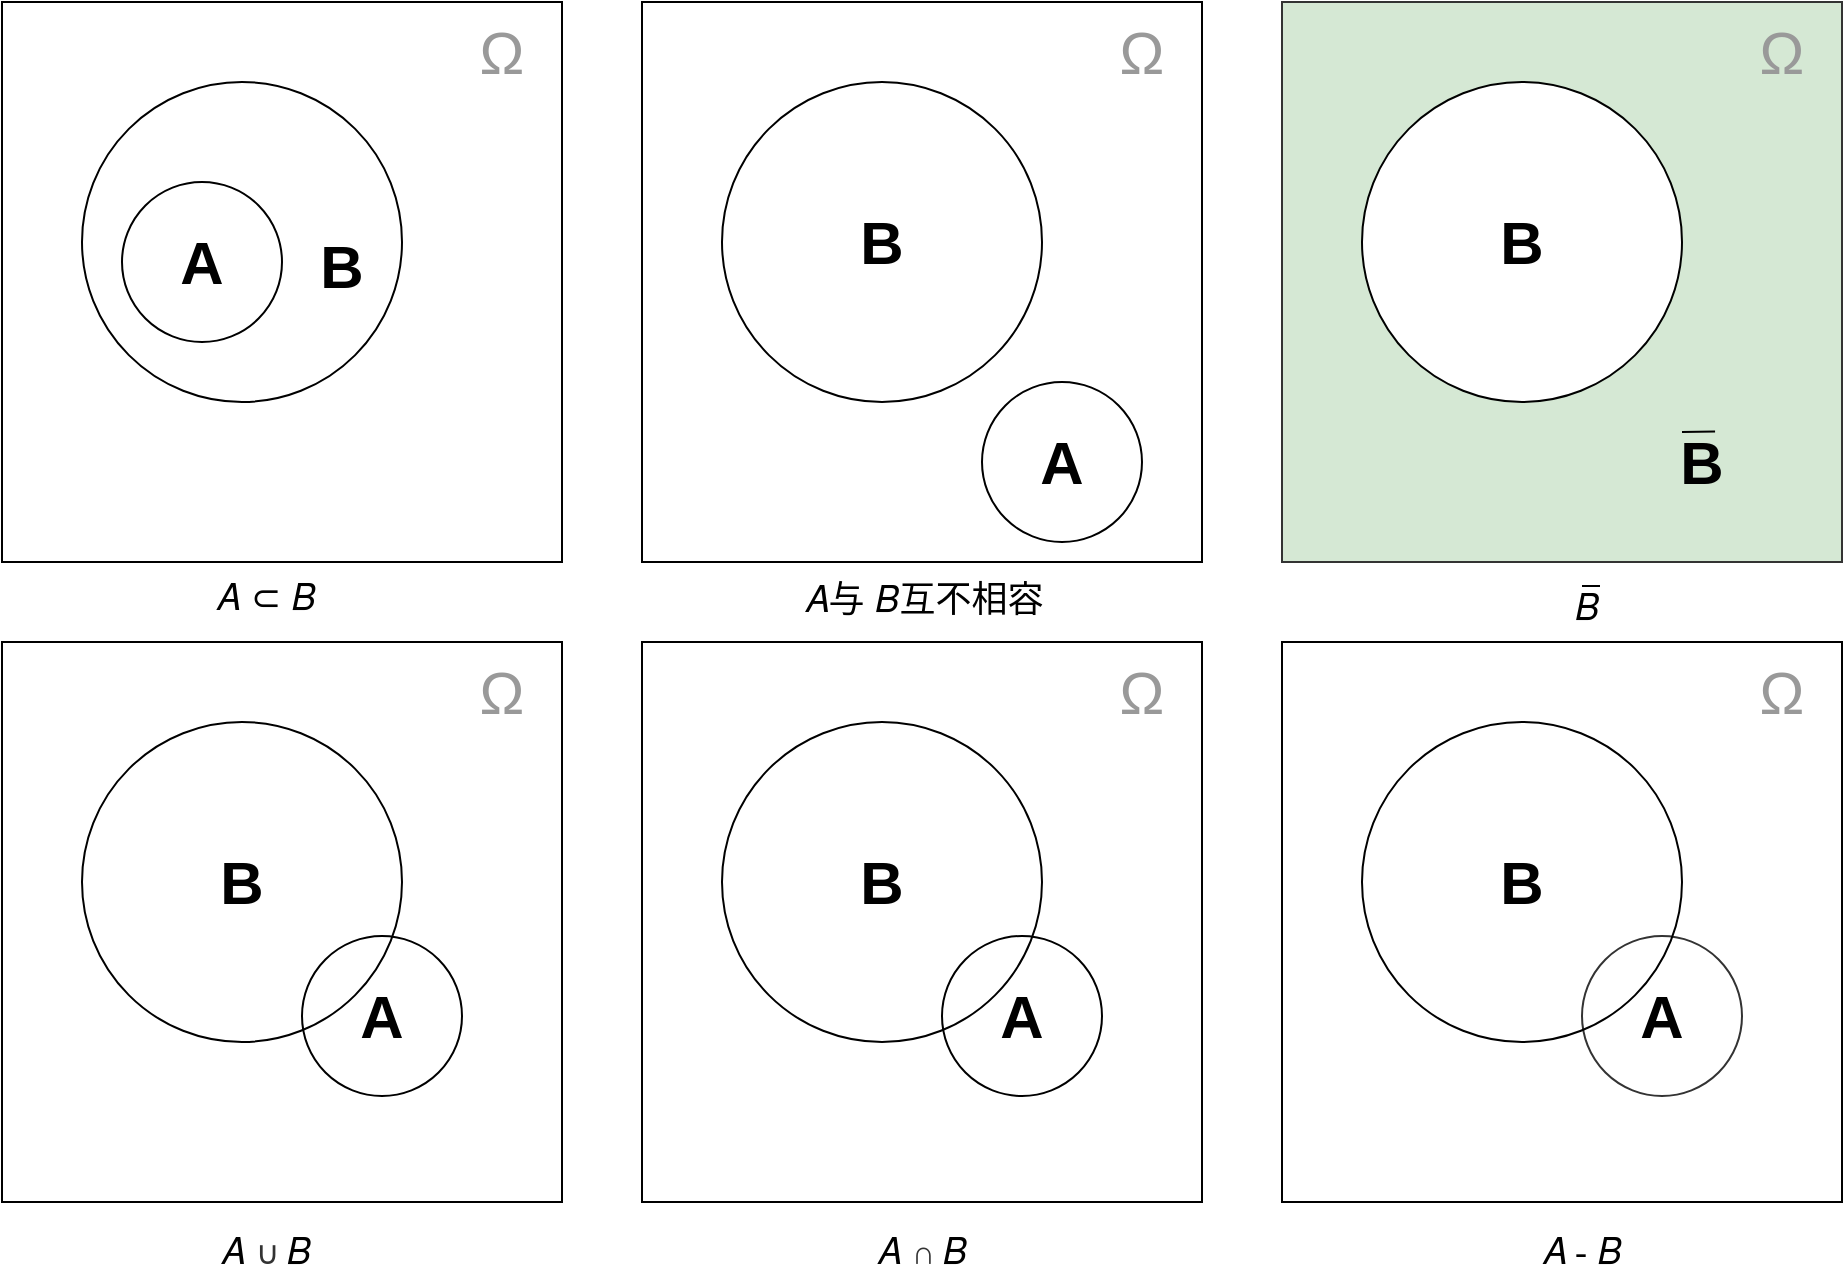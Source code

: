 <mxfile version="20.7.4" type="device"><diagram id="uu_nhn539CCLaCwOVleN" name="Page-1"><mxGraphModel dx="1027" dy="989" grid="1" gridSize="10" guides="1" tooltips="1" connect="1" arrows="1" fold="1" page="1" pageScale="1" pageWidth="850" pageHeight="1100" math="0" shadow="0"><root><mxCell id="0"/><mxCell id="1" parent="0"/><mxCell id="Af1lJK8zy4PKleKXflVM-27" value="" style="whiteSpace=wrap;html=1;aspect=fixed;fontSize=30;fillColor=none;" vertex="1" parent="1"><mxGeometry x="640" y="360" width="280" height="280" as="geometry"/></mxCell><mxCell id="Af1lJK8zy4PKleKXflVM-29" value="" style="ellipse;whiteSpace=wrap;html=1;aspect=fixed;fillColor=none;strokeColor=#333333;" vertex="1" parent="1"><mxGeometry x="790" y="507" width="80" height="80" as="geometry"/></mxCell><mxCell id="Af1lJK8zy4PKleKXflVM-7" value="" style="whiteSpace=wrap;html=1;aspect=fixed;fontSize=30;fillColor=none;" vertex="1" parent="1"><mxGeometry x="320" y="40" width="280" height="280" as="geometry"/></mxCell><mxCell id="Af1lJK8zy4PKleKXflVM-8" value="" style="ellipse;whiteSpace=wrap;html=1;aspect=fixed;fillColor=none;" vertex="1" parent="1"><mxGeometry x="360" y="80" width="160" height="160" as="geometry"/></mxCell><mxCell id="Af1lJK8zy4PKleKXflVM-5" value="" style="whiteSpace=wrap;html=1;aspect=fixed;fontSize=30;fillColor=none;" vertex="1" parent="1"><mxGeometry y="40" width="280" height="280" as="geometry"/></mxCell><mxCell id="Af1lJK8zy4PKleKXflVM-1" value="" style="ellipse;whiteSpace=wrap;html=1;aspect=fixed;fillColor=none;" vertex="1" parent="1"><mxGeometry x="40" y="80" width="160" height="160" as="geometry"/></mxCell><mxCell id="Af1lJK8zy4PKleKXflVM-2" value="" style="ellipse;whiteSpace=wrap;html=1;aspect=fixed;fillColor=none;" vertex="1" parent="1"><mxGeometry x="60" y="130" width="80" height="80" as="geometry"/></mxCell><mxCell id="Af1lJK8zy4PKleKXflVM-3" value="A" style="text;html=1;strokeColor=none;fillColor=none;align=center;verticalAlign=middle;whiteSpace=wrap;rounded=0;fontSize=30;fontStyle=1" vertex="1" parent="1"><mxGeometry x="70" y="155" width="60" height="30" as="geometry"/></mxCell><mxCell id="Af1lJK8zy4PKleKXflVM-4" value="B" style="text;html=1;strokeColor=none;fillColor=none;align=center;verticalAlign=middle;whiteSpace=wrap;rounded=0;fontSize=30;fontStyle=1" vertex="1" parent="1"><mxGeometry x="140" y="157" width="60" height="30" as="geometry"/></mxCell><mxCell id="Af1lJK8zy4PKleKXflVM-6" value="&lt;font color=&quot;#999999&quot;&gt;Ω&lt;/font&gt;" style="text;html=1;strokeColor=none;fillColor=none;align=center;verticalAlign=middle;whiteSpace=wrap;rounded=0;fontSize=30;fontStyle=0" vertex="1" parent="1"><mxGeometry x="220" y="50" width="60" height="30" as="geometry"/></mxCell><mxCell id="Af1lJK8zy4PKleKXflVM-9" value="" style="ellipse;whiteSpace=wrap;html=1;aspect=fixed;fillColor=none;" vertex="1" parent="1"><mxGeometry x="490" y="230" width="80" height="80" as="geometry"/></mxCell><mxCell id="Af1lJK8zy4PKleKXflVM-10" value="A" style="text;html=1;strokeColor=none;fillColor=none;align=center;verticalAlign=middle;whiteSpace=wrap;rounded=0;fontSize=30;fontStyle=1" vertex="1" parent="1"><mxGeometry x="500" y="255" width="60" height="30" as="geometry"/></mxCell><mxCell id="Af1lJK8zy4PKleKXflVM-11" value="B" style="text;html=1;strokeColor=none;fillColor=none;align=center;verticalAlign=middle;whiteSpace=wrap;rounded=0;fontSize=30;fontStyle=1" vertex="1" parent="1"><mxGeometry x="410" y="145" width="60" height="30" as="geometry"/></mxCell><mxCell id="Af1lJK8zy4PKleKXflVM-12" value="&lt;font color=&quot;#999999&quot;&gt;Ω&lt;/font&gt;" style="text;html=1;strokeColor=none;fillColor=none;align=center;verticalAlign=middle;whiteSpace=wrap;rounded=0;fontSize=30;fontStyle=0" vertex="1" parent="1"><mxGeometry x="540" y="50" width="60" height="30" as="geometry"/></mxCell><mxCell id="Af1lJK8zy4PKleKXflVM-15" value="" style="whiteSpace=wrap;html=1;aspect=fixed;fontSize=30;fillColor=none;" vertex="1" parent="1"><mxGeometry y="360" width="280" height="280" as="geometry"/></mxCell><mxCell id="Af1lJK8zy4PKleKXflVM-16" value="" style="ellipse;whiteSpace=wrap;html=1;aspect=fixed;fillColor=none;" vertex="1" parent="1"><mxGeometry x="40" y="400" width="160" height="160" as="geometry"/></mxCell><mxCell id="Af1lJK8zy4PKleKXflVM-17" value="" style="ellipse;whiteSpace=wrap;html=1;aspect=fixed;fillColor=none;" vertex="1" parent="1"><mxGeometry x="150" y="507" width="80" height="80" as="geometry"/></mxCell><mxCell id="Af1lJK8zy4PKleKXflVM-18" value="A" style="text;html=1;strokeColor=none;fillColor=none;align=center;verticalAlign=middle;whiteSpace=wrap;rounded=0;fontSize=30;fontStyle=1" vertex="1" parent="1"><mxGeometry x="160" y="532" width="60" height="30" as="geometry"/></mxCell><mxCell id="Af1lJK8zy4PKleKXflVM-19" value="B" style="text;html=1;strokeColor=none;fillColor=none;align=center;verticalAlign=middle;whiteSpace=wrap;rounded=0;fontSize=30;fontStyle=1" vertex="1" parent="1"><mxGeometry x="90" y="465" width="60" height="30" as="geometry"/></mxCell><mxCell id="Af1lJK8zy4PKleKXflVM-20" value="&lt;font color=&quot;#999999&quot;&gt;Ω&lt;/font&gt;" style="text;html=1;strokeColor=none;fillColor=none;align=center;verticalAlign=middle;whiteSpace=wrap;rounded=0;fontSize=30;fontStyle=0" vertex="1" parent="1"><mxGeometry x="220" y="370" width="60" height="30" as="geometry"/></mxCell><mxCell id="Af1lJK8zy4PKleKXflVM-21" value="" style="whiteSpace=wrap;html=1;aspect=fixed;fontSize=30;fillColor=none;" vertex="1" parent="1"><mxGeometry x="320" y="360" width="280" height="280" as="geometry"/></mxCell><mxCell id="Af1lJK8zy4PKleKXflVM-22" value="" style="ellipse;whiteSpace=wrap;html=1;aspect=fixed;fillColor=none;" vertex="1" parent="1"><mxGeometry x="360" y="400" width="160" height="160" as="geometry"/></mxCell><mxCell id="Af1lJK8zy4PKleKXflVM-23" value="" style="ellipse;whiteSpace=wrap;html=1;aspect=fixed;fillColor=none;" vertex="1" parent="1"><mxGeometry x="470" y="507" width="80" height="80" as="geometry"/></mxCell><mxCell id="Af1lJK8zy4PKleKXflVM-24" value="A" style="text;html=1;strokeColor=none;fillColor=none;align=center;verticalAlign=middle;whiteSpace=wrap;rounded=0;fontSize=30;fontStyle=1" vertex="1" parent="1"><mxGeometry x="480" y="532" width="60" height="30" as="geometry"/></mxCell><mxCell id="Af1lJK8zy4PKleKXflVM-25" value="B" style="text;html=1;strokeColor=none;fillColor=none;align=center;verticalAlign=middle;whiteSpace=wrap;rounded=0;fontSize=30;fontStyle=1" vertex="1" parent="1"><mxGeometry x="410" y="465" width="60" height="30" as="geometry"/></mxCell><mxCell id="Af1lJK8zy4PKleKXflVM-26" value="&lt;font color=&quot;#999999&quot;&gt;Ω&lt;/font&gt;" style="text;html=1;strokeColor=none;fillColor=none;align=center;verticalAlign=middle;whiteSpace=wrap;rounded=0;fontSize=30;fontStyle=0" vertex="1" parent="1"><mxGeometry x="540" y="370" width="60" height="30" as="geometry"/></mxCell><mxCell id="Af1lJK8zy4PKleKXflVM-28" value="" style="ellipse;whiteSpace=wrap;html=1;aspect=fixed;fillColor=none;" vertex="1" parent="1"><mxGeometry x="680" y="400" width="160" height="160" as="geometry"/></mxCell><mxCell id="Af1lJK8zy4PKleKXflVM-30" value="A" style="text;html=1;strokeColor=none;fillColor=none;align=center;verticalAlign=middle;whiteSpace=wrap;rounded=0;fontSize=30;fontStyle=1" vertex="1" parent="1"><mxGeometry x="800" y="532" width="60" height="30" as="geometry"/></mxCell><mxCell id="Af1lJK8zy4PKleKXflVM-31" value="B" style="text;html=1;strokeColor=none;fillColor=none;align=center;verticalAlign=middle;whiteSpace=wrap;rounded=0;fontSize=30;fontStyle=1" vertex="1" parent="1"><mxGeometry x="730" y="465" width="60" height="30" as="geometry"/></mxCell><mxCell id="Af1lJK8zy4PKleKXflVM-32" value="&lt;font color=&quot;#999999&quot;&gt;Ω&lt;/font&gt;" style="text;html=1;strokeColor=none;fillColor=none;align=center;verticalAlign=middle;whiteSpace=wrap;rounded=0;fontSize=30;fontStyle=0" vertex="1" parent="1"><mxGeometry x="860" y="370" width="60" height="30" as="geometry"/></mxCell><mxCell id="Af1lJK8zy4PKleKXflVM-33" value="" style="whiteSpace=wrap;html=1;aspect=fixed;fontSize=30;fillColor=#d5e8d4;strokeColor=#333333;" vertex="1" parent="1"><mxGeometry x="640" y="40" width="280" height="280" as="geometry"/></mxCell><mxCell id="Af1lJK8zy4PKleKXflVM-34" value="" style="ellipse;whiteSpace=wrap;html=1;aspect=fixed;" vertex="1" parent="1"><mxGeometry x="680" y="80" width="160" height="160" as="geometry"/></mxCell><mxCell id="Af1lJK8zy4PKleKXflVM-37" value="B" style="text;html=1;strokeColor=none;fillColor=none;align=center;verticalAlign=middle;whiteSpace=wrap;rounded=0;fontSize=30;fontStyle=1" vertex="1" parent="1"><mxGeometry x="730" y="145" width="60" height="30" as="geometry"/></mxCell><mxCell id="Af1lJK8zy4PKleKXflVM-38" value="&lt;font color=&quot;#999999&quot;&gt;Ω&lt;/font&gt;" style="text;html=1;strokeColor=none;fillColor=none;align=center;verticalAlign=middle;whiteSpace=wrap;rounded=0;fontSize=30;fontStyle=0" vertex="1" parent="1"><mxGeometry x="860" y="50" width="60" height="30" as="geometry"/></mxCell><mxCell id="Af1lJK8zy4PKleKXflVM-39" value="B" style="text;html=1;strokeColor=none;fillColor=none;align=center;verticalAlign=middle;whiteSpace=wrap;rounded=0;fontSize=30;fontStyle=1" vertex="1" parent="1"><mxGeometry x="820" y="255" width="60" height="30" as="geometry"/></mxCell><mxCell id="Af1lJK8zy4PKleKXflVM-43" value="" style="endArrow=none;html=1;rounded=0;fontSize=30;fontColor=#999999;entryX=0.609;entryY=-0.007;entryDx=0;entryDy=0;entryPerimeter=0;" edge="1" parent="1"><mxGeometry width="50" height="50" relative="1" as="geometry"><mxPoint x="840" y="255" as="sourcePoint"/><mxPoint x="856.54" y="254.79" as="targetPoint"/></mxGeometry></mxCell><mxCell id="Af1lJK8zy4PKleKXflVM-45" value="&lt;span style=&quot;box-sizing: content-box; transition: none 0s ease 0s; display: inline; position: static; border: 0px; padding: 0px; margin: 0px; vertical-align: 0px; line-height: normal; font-size: 18px; text-align: left; font-family: STIXMathJax_Normal-italic;&quot; id=&quot;MathJax-Span-145&quot; class=&quot;mi&quot;&gt;𝐴&lt;/span&gt;&lt;span style=&quot;box-sizing: content-box; transition: none 0s ease 0s; display: inline; position: static; border: 0px; padding: 0px 0px 0px 0.311em; margin: 0px; vertical-align: 0px; line-height: normal; font-size: 18px; text-align: left; font-family: STIXMathJax_Main;&quot; id=&quot;MathJax-Span-146&quot; class=&quot;mo&quot;&gt;⊂&lt;/span&gt;&lt;span style=&quot;box-sizing: content-box; transition: none 0s ease 0s; display: inline; position: static; border: 0px; padding: 0px 0px 0px 0.311em; margin: 0px; vertical-align: 0px; line-height: normal; font-size: 18px; text-align: left; font-family: STIXMathJax_Normal-italic;&quot; id=&quot;MathJax-Span-147&quot; class=&quot;mi&quot;&gt;𝐵&lt;/span&gt;" style="text;html=1;strokeColor=none;fillColor=none;align=center;verticalAlign=middle;whiteSpace=wrap;rounded=0;fontSize=18;fontStyle=0;fontColor=default;" vertex="1" parent="1"><mxGeometry x="82" y="323" width="100" height="30" as="geometry"/></mxCell><mxCell id="Af1lJK8zy4PKleKXflVM-46" value="&lt;span style=&quot;box-sizing: content-box; transition: none 0s ease 0s; display: inline; position: static; border: 0px; padding: 0px; margin: 0px; vertical-align: 0px; line-height: normal; font-size: 18px; text-align: left; font-family: STIXMathJax_Normal-italic;&quot; id=&quot;MathJax-Span-145&quot; class=&quot;mi&quot;&gt;𝐴&lt;/span&gt;&lt;span style=&quot;box-sizing: content-box; transition: none 0s ease 0s; display: inline; position: static; border: 0px; padding: 0px; margin: 0px; vertical-align: 0px; line-height: normal; font-size: 18px; text-align: left;&quot; class=&quot;mi&quot;&gt;&lt;font face=&quot;STIXMathJax_Main&quot; style=&quot;font-size: 18px;&quot;&gt;与&lt;/font&gt;&lt;/span&gt;&lt;span style=&quot;box-sizing: content-box; transition: none 0s ease 0s; display: inline; position: static; border: 0px; padding: 0px 0px 0px 0.311em; margin: 0px; vertical-align: 0px; line-height: normal; font-size: 18px; text-align: left; font-family: STIXMathJax_Normal-italic;&quot; id=&quot;MathJax-Span-147&quot; class=&quot;mi&quot;&gt;𝐵互不相容&lt;/span&gt;" style="text;html=1;strokeColor=none;fillColor=none;align=center;verticalAlign=middle;whiteSpace=wrap;rounded=0;fontSize=18;fontStyle=0;fontColor=default;" vertex="1" parent="1"><mxGeometry x="351" y="322" width="220" height="30" as="geometry"/></mxCell><mxCell id="Af1lJK8zy4PKleKXflVM-47" value="&lt;span style=&quot;box-sizing: content-box; transition: none 0s ease 0s; display: inline; position: static; border: 0px; padding: 0px 0px 0px 0.311em; margin: 0px; vertical-align: 0px; line-height: normal; font-size: 18px; text-align: left; font-family: STIXMathJax_Normal-italic;&quot; id=&quot;MathJax-Span-147&quot; class=&quot;mi&quot;&gt;𝐵&lt;/span&gt;" style="text;html=1;strokeColor=none;fillColor=none;align=center;verticalAlign=middle;whiteSpace=wrap;rounded=0;fontSize=18;fontStyle=0;fontColor=default;" vertex="1" parent="1"><mxGeometry x="740" y="328" width="100" height="30" as="geometry"/></mxCell><mxCell id="Af1lJK8zy4PKleKXflVM-48" value="" style="endArrow=none;html=1;rounded=0;fontSize=18;fontColor=default;" edge="1" parent="1"><mxGeometry width="50" height="50" relative="1" as="geometry"><mxPoint x="790" y="332" as="sourcePoint"/><mxPoint x="799" y="332" as="targetPoint"/></mxGeometry></mxCell><mxCell id="Af1lJK8zy4PKleKXflVM-49" value="&lt;span style=&quot;box-sizing: content-box; transition: none 0s ease 0s; display: inline; position: static; border: 0px; padding: 0px; margin: 0px; vertical-align: 0px; line-height: normal; font-size: 18px; text-align: left; font-family: STIXMathJax_Normal-italic;&quot; id=&quot;MathJax-Span-145&quot; class=&quot;mi&quot;&gt;𝐴&lt;/span&gt;&lt;span style=&quot;box-sizing: content-box; transition: none 0s ease 0s; display: inline; position: static; border: 0px; padding: 0px 0px 0px 0.311em; margin: 0px; vertical-align: 0px; line-height: normal; font-size: 18px; text-align: left; font-family: STIXMathJax_Normal-italic;&quot; id=&quot;MathJax-Span-147&quot; class=&quot;mi&quot;&gt;&lt;span style=&quot;font-family: STIXMathJax_Main; font-size: 16.24px;&quot;&gt;&lt;font style=&quot;&quot; color=&quot;#333333&quot;&gt;∪&amp;nbsp;&lt;/font&gt;&lt;/span&gt;𝐵&lt;/span&gt;" style="text;html=1;strokeColor=none;fillColor=none;align=center;verticalAlign=middle;whiteSpace=wrap;rounded=0;fontSize=18;fontStyle=0;fontColor=default;" vertex="1" parent="1"><mxGeometry x="82" y="650" width="100" height="30" as="geometry"/></mxCell><mxCell id="Af1lJK8zy4PKleKXflVM-50" value="&lt;span style=&quot;box-sizing: content-box; transition: none 0s ease 0s; display: inline; position: static; border: 0px; padding: 0px; margin: 0px; vertical-align: 0px; line-height: normal; font-size: 18px; text-align: left; font-family: STIXMathJax_Normal-italic;&quot; id=&quot;MathJax-Span-145&quot; class=&quot;mi&quot;&gt;𝐴&lt;/span&gt;&lt;span style=&quot;box-sizing: content-box; transition: none 0s ease 0s; display: inline; position: static; border: 0px; padding: 0px 0px 0px 0.311em; margin: 0px; vertical-align: 0px; line-height: normal; font-size: 18px; text-align: left; font-family: STIXMathJax_Normal-italic;&quot; id=&quot;MathJax-Span-147&quot; class=&quot;mi&quot;&gt;&lt;span style=&quot;font-family: STIXMathJax_Main; font-size: 16.24px;&quot;&gt;&lt;font style=&quot;&quot; color=&quot;#333333&quot;&gt;∩&amp;nbsp;&lt;/font&gt;&lt;/span&gt;𝐵&lt;/span&gt;" style="text;html=1;strokeColor=none;fillColor=none;align=center;verticalAlign=middle;whiteSpace=wrap;rounded=0;fontSize=18;fontStyle=0;fontColor=default;" vertex="1" parent="1"><mxGeometry x="410" y="650" width="100" height="30" as="geometry"/></mxCell><mxCell id="Af1lJK8zy4PKleKXflVM-51" value="&lt;span style=&quot;box-sizing: content-box; transition: none 0s ease 0s; display: inline; position: static; border: 0px; padding: 0px; margin: 0px; vertical-align: 0px; line-height: normal; font-size: 18px; text-align: left; font-family: STIXMathJax_Normal-italic;&quot; id=&quot;MathJax-Span-145&quot; class=&quot;mi&quot;&gt;𝐴&amp;nbsp;&lt;/span&gt;&lt;span style=&quot;box-sizing: content-box; transition: none 0s ease 0s; display: inline; position: static; border: 0px; padding: 0px; margin: 0px; vertical-align: 0px; line-height: normal; font-size: 18px; text-align: left;&quot; class=&quot;mi&quot;&gt;&lt;font face=&quot;STIXMathJax_Main&quot;&gt;-&lt;/font&gt;&lt;/span&gt;&lt;span style=&quot;box-sizing: content-box; transition: none 0s ease 0s; display: inline; position: static; border: 0px; padding: 0px 0px 0px 0.311em; margin: 0px; vertical-align: 0px; line-height: normal; font-size: 18px; text-align: left; font-family: STIXMathJax_Normal-italic;&quot; id=&quot;MathJax-Span-147&quot; class=&quot;mi&quot;&gt;𝐵&lt;/span&gt;" style="text;html=1;strokeColor=none;fillColor=none;align=center;verticalAlign=middle;whiteSpace=wrap;rounded=0;fontSize=18;fontStyle=0;fontColor=default;" vertex="1" parent="1"><mxGeometry x="740" y="650" width="100" height="30" as="geometry"/></mxCell></root></mxGraphModel></diagram></mxfile>